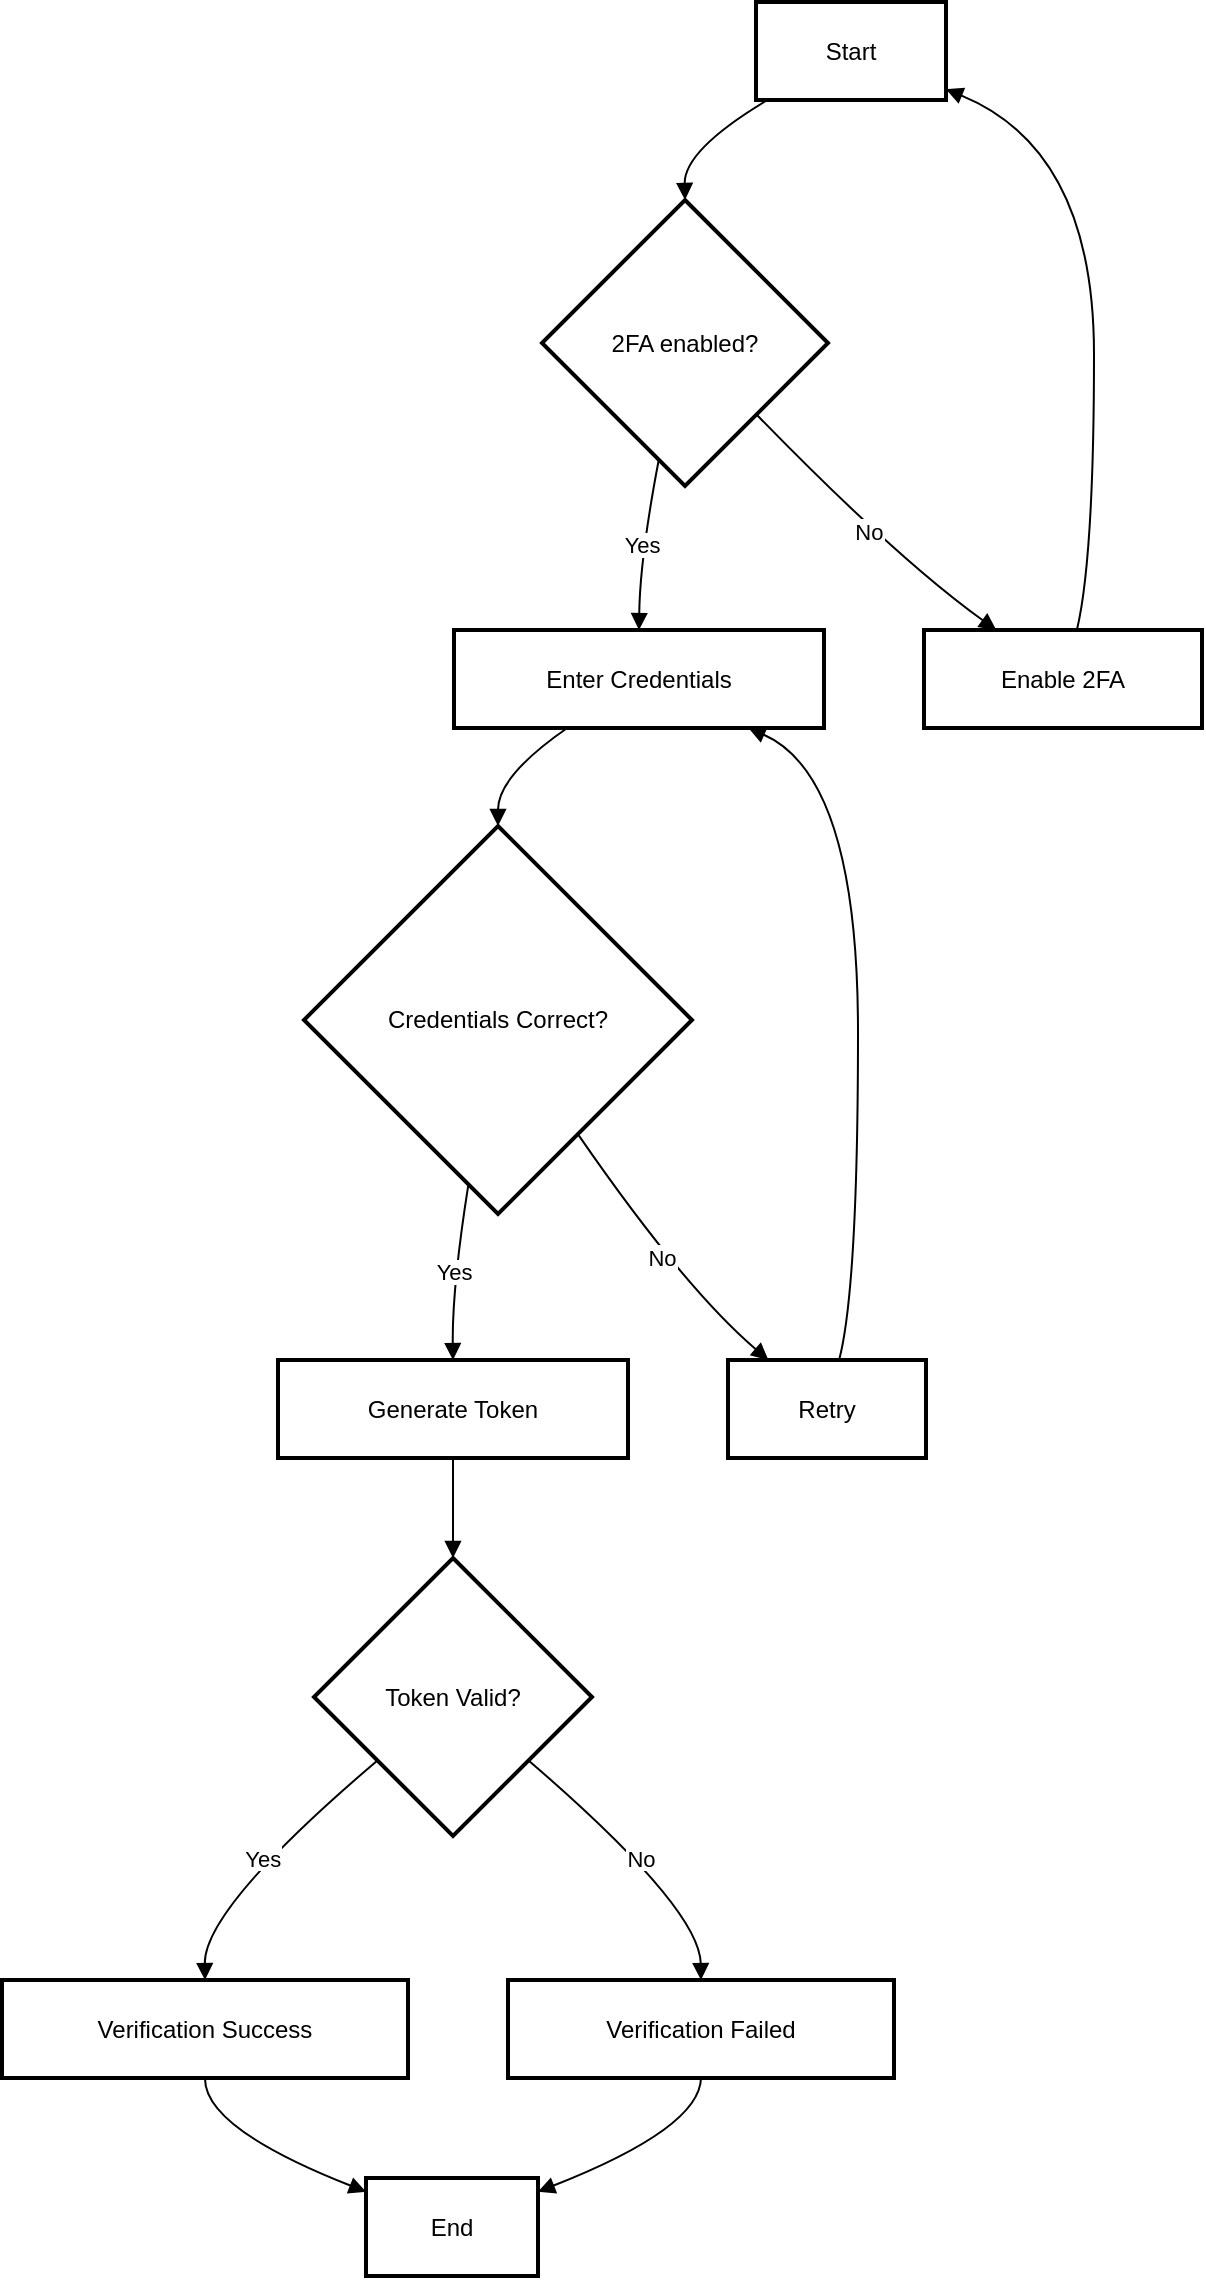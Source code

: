 <mxfile version="25.0.3">
  <diagram name="Page-1" id="8sOYzOEI4d7R_pq_qKOO">
    <mxGraphModel>
      <root>
        <mxCell id="0" />
        <mxCell id="1" parent="0" />
        <mxCell id="2" value="Start" style="whiteSpace=wrap;strokeWidth=2;" vertex="1" parent="1">
          <mxGeometry x="385" y="8" width="95" height="49" as="geometry" />
        </mxCell>
        <mxCell id="3" value="2FA enabled?" style="rhombus;strokeWidth=2;whiteSpace=wrap;" vertex="1" parent="1">
          <mxGeometry x="278" y="107" width="143" height="143" as="geometry" />
        </mxCell>
        <mxCell id="4" value="Enter Credentials" style="whiteSpace=wrap;strokeWidth=2;" vertex="1" parent="1">
          <mxGeometry x="234" y="322" width="185" height="49" as="geometry" />
        </mxCell>
        <mxCell id="5" value="Credentials Correct?" style="rhombus;strokeWidth=2;whiteSpace=wrap;" vertex="1" parent="1">
          <mxGeometry x="159" y="420" width="194" height="194" as="geometry" />
        </mxCell>
        <mxCell id="6" value="Generate Token" style="whiteSpace=wrap;strokeWidth=2;" vertex="1" parent="1">
          <mxGeometry x="146" y="687" width="175" height="49" as="geometry" />
        </mxCell>
        <mxCell id="7" value="Token Valid?" style="rhombus;strokeWidth=2;whiteSpace=wrap;" vertex="1" parent="1">
          <mxGeometry x="164" y="786" width="139" height="139" as="geometry" />
        </mxCell>
        <mxCell id="8" value="Verification Success" style="whiteSpace=wrap;strokeWidth=2;" vertex="1" parent="1">
          <mxGeometry x="8" y="997" width="203" height="49" as="geometry" />
        </mxCell>
        <mxCell id="9" value="End" style="whiteSpace=wrap;strokeWidth=2;" vertex="1" parent="1">
          <mxGeometry x="190" y="1096" width="86" height="49" as="geometry" />
        </mxCell>
        <mxCell id="10" value="Retry" style="whiteSpace=wrap;strokeWidth=2;" vertex="1" parent="1">
          <mxGeometry x="371" y="687" width="99" height="49" as="geometry" />
        </mxCell>
        <mxCell id="11" value="Verification Failed" style="whiteSpace=wrap;strokeWidth=2;" vertex="1" parent="1">
          <mxGeometry x="261" y="997" width="193" height="49" as="geometry" />
        </mxCell>
        <mxCell id="12" value="Enable 2FA" style="whiteSpace=wrap;strokeWidth=2;" vertex="1" parent="1">
          <mxGeometry x="469" y="322" width="139" height="49" as="geometry" />
        </mxCell>
        <mxCell id="13" value="" style="curved=1;startArrow=none;endArrow=block;exitX=0.07;exitY=0.99;entryX=0.5;entryY=0;" edge="1" parent="1" source="2" target="3">
          <mxGeometry relative="1" as="geometry">
            <Array as="points">
              <mxPoint x="349" y="82" />
            </Array>
          </mxGeometry>
        </mxCell>
        <mxCell id="14" value="Yes" style="curved=1;startArrow=none;endArrow=block;exitX=0.39;exitY=0.99;entryX=0.5;entryY=0;" edge="1" parent="1" source="3" target="4">
          <mxGeometry relative="1" as="geometry">
            <Array as="points">
              <mxPoint x="327" y="286" />
            </Array>
          </mxGeometry>
        </mxCell>
        <mxCell id="15" value="" style="curved=1;startArrow=none;endArrow=block;exitX=0.31;exitY=0.99;entryX=0.5;entryY=0;" edge="1" parent="1" source="4" target="5">
          <mxGeometry relative="1" as="geometry">
            <Array as="points">
              <mxPoint x="256" y="395" />
            </Array>
          </mxGeometry>
        </mxCell>
        <mxCell id="16" value="Yes" style="curved=1;startArrow=none;endArrow=block;exitX=0.41;exitY=1;entryX=0.5;entryY=0.01;" edge="1" parent="1" source="5" target="6">
          <mxGeometry relative="1" as="geometry">
            <Array as="points">
              <mxPoint x="233" y="651" />
            </Array>
          </mxGeometry>
        </mxCell>
        <mxCell id="17" value="" style="curved=1;startArrow=none;endArrow=block;exitX=0.5;exitY=1;entryX=0.5;entryY=0;" edge="1" parent="1" source="6" target="7">
          <mxGeometry relative="1" as="geometry">
            <Array as="points" />
          </mxGeometry>
        </mxCell>
        <mxCell id="18" value="Yes" style="curved=1;startArrow=none;endArrow=block;exitX=0;exitY=0.92;entryX=0.5;entryY=0.01;" edge="1" parent="1" source="7" target="8">
          <mxGeometry relative="1" as="geometry">
            <Array as="points">
              <mxPoint x="109" y="961" />
            </Array>
          </mxGeometry>
        </mxCell>
        <mxCell id="19" value="" style="curved=1;startArrow=none;endArrow=block;exitX=0.5;exitY=1;entryX=0;entryY=0.14;" edge="1" parent="1" source="8" target="9">
          <mxGeometry relative="1" as="geometry">
            <Array as="points">
              <mxPoint x="109" y="1071" />
            </Array>
          </mxGeometry>
        </mxCell>
        <mxCell id="20" value="No" style="curved=1;startArrow=none;endArrow=block;exitX=0.85;exitY=1;entryX=0.21;entryY=0.01;" edge="1" parent="1" source="5" target="10">
          <mxGeometry relative="1" as="geometry">
            <Array as="points">
              <mxPoint x="349" y="651" />
            </Array>
          </mxGeometry>
        </mxCell>
        <mxCell id="21" value="" style="curved=1;startArrow=none;endArrow=block;exitX=0.56;exitY=0.01;entryX=0.79;entryY=0.99;" edge="1" parent="1" source="10" target="4">
          <mxGeometry relative="1" as="geometry">
            <Array as="points">
              <mxPoint x="436" y="651" />
              <mxPoint x="436" y="395" />
            </Array>
          </mxGeometry>
        </mxCell>
        <mxCell id="22" value="No" style="curved=1;startArrow=none;endArrow=block;exitX=1;exitY=0.92;entryX=0.5;entryY=0.01;" edge="1" parent="1" source="7" target="11">
          <mxGeometry relative="1" as="geometry">
            <Array as="points">
              <mxPoint x="357" y="961" />
            </Array>
          </mxGeometry>
        </mxCell>
        <mxCell id="23" value="" style="curved=1;startArrow=none;endArrow=block;exitX=0.5;exitY=1;entryX=1;entryY=0.14;" edge="1" parent="1" source="11" target="9">
          <mxGeometry relative="1" as="geometry">
            <Array as="points">
              <mxPoint x="357" y="1071" />
            </Array>
          </mxGeometry>
        </mxCell>
        <mxCell id="24" value="No" style="curved=1;startArrow=none;endArrow=block;exitX=0.99;exitY=0.99;entryX=0.26;entryY=0;" edge="1" parent="1" source="3" target="12">
          <mxGeometry relative="1" as="geometry">
            <Array as="points">
              <mxPoint x="455" y="286" />
            </Array>
          </mxGeometry>
        </mxCell>
        <mxCell id="25" value="" style="curved=1;startArrow=none;endArrow=block;exitX=0.55;exitY=0;entryX=1;entryY=0.89;" edge="1" parent="1" source="12" target="2">
          <mxGeometry relative="1" as="geometry">
            <Array as="points">
              <mxPoint x="554" y="286" />
              <mxPoint x="554" y="82" />
            </Array>
          </mxGeometry>
        </mxCell>
      </root>
    </mxGraphModel>
  </diagram>
</mxfile>
